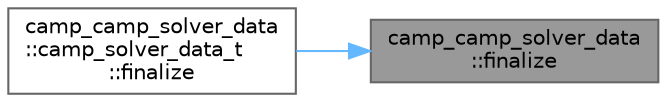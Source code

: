 digraph "camp_camp_solver_data::finalize"
{
 // LATEX_PDF_SIZE
  bgcolor="transparent";
  edge [fontname=Helvetica,fontsize=10,labelfontname=Helvetica,labelfontsize=10];
  node [fontname=Helvetica,fontsize=10,shape=box,height=0.2,width=0.4];
  rankdir="RL";
  Node1 [label="camp_camp_solver_data\l::finalize",height=0.2,width=0.4,color="gray40", fillcolor="grey60", style="filled", fontcolor="black",tooltip="Finalize the solver data."];
  Node1 -> Node2 [dir="back",color="steelblue1",style="solid"];
  Node2 [label="camp_camp_solver_data\l::camp_solver_data_t\l::finalize",height=0.2,width=0.4,color="grey40", fillcolor="white", style="filled",URL="$structcamp__camp__solver__data_1_1camp__solver__data__t.html#a82d204adf356b743a0d75bc286c26cf5",tooltip="Finalize the solver data."];
}
